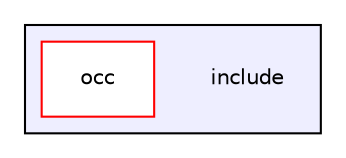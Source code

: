 digraph "/home/runner/work/occ/occ/include" {
  bgcolor=transparent;
  compound=true
  node [ fontsize="10", fontname="Helvetica"];
  edge [ labelfontsize="10", labelfontname="Helvetica"];
  subgraph clusterdir_d44c64559bbebec7f509842c48db8b23 {
    graph [ bgcolor="#eeeeff", pencolor="black", label="" URL="dir_d44c64559bbebec7f509842c48db8b23.html"];
    dir_d44c64559bbebec7f509842c48db8b23 [shape=plaintext label="include"];
  dir_8b7861ad11e4db9a5e6a6da237b17e56 [shape=box label="occ" fillcolor="white" style="filled" color="red" URL="dir_8b7861ad11e4db9a5e6a6da237b17e56.html"];
  }
}
